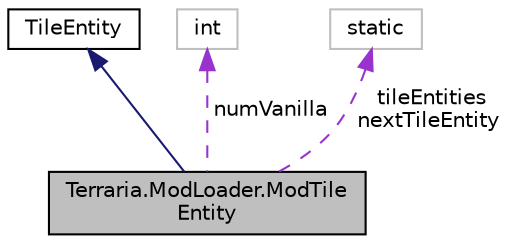 digraph "Terraria.ModLoader.ModTileEntity"
{
  edge [fontname="Helvetica",fontsize="10",labelfontname="Helvetica",labelfontsize="10"];
  node [fontname="Helvetica",fontsize="10",shape=record];
  Node3 [label="Terraria.ModLoader.ModTile\lEntity",height=0.2,width=0.4,color="black", fillcolor="grey75", style="filled", fontcolor="black"];
  Node4 -> Node3 [dir="back",color="midnightblue",fontsize="10",style="solid",fontname="Helvetica"];
  Node4 [label="TileEntity",height=0.2,width=0.4,color="black", fillcolor="white", style="filled",URL="$class_tile_entity.html"];
  Node5 -> Node3 [dir="back",color="darkorchid3",fontsize="10",style="dashed",label=" numVanilla" ,fontname="Helvetica"];
  Node5 [label="int",height=0.2,width=0.4,color="grey75", fillcolor="white", style="filled"];
  Node6 -> Node3 [dir="back",color="darkorchid3",fontsize="10",style="dashed",label=" tileEntities\nnextTileEntity" ,fontname="Helvetica"];
  Node6 [label="static",height=0.2,width=0.4,color="grey75", fillcolor="white", style="filled"];
}
